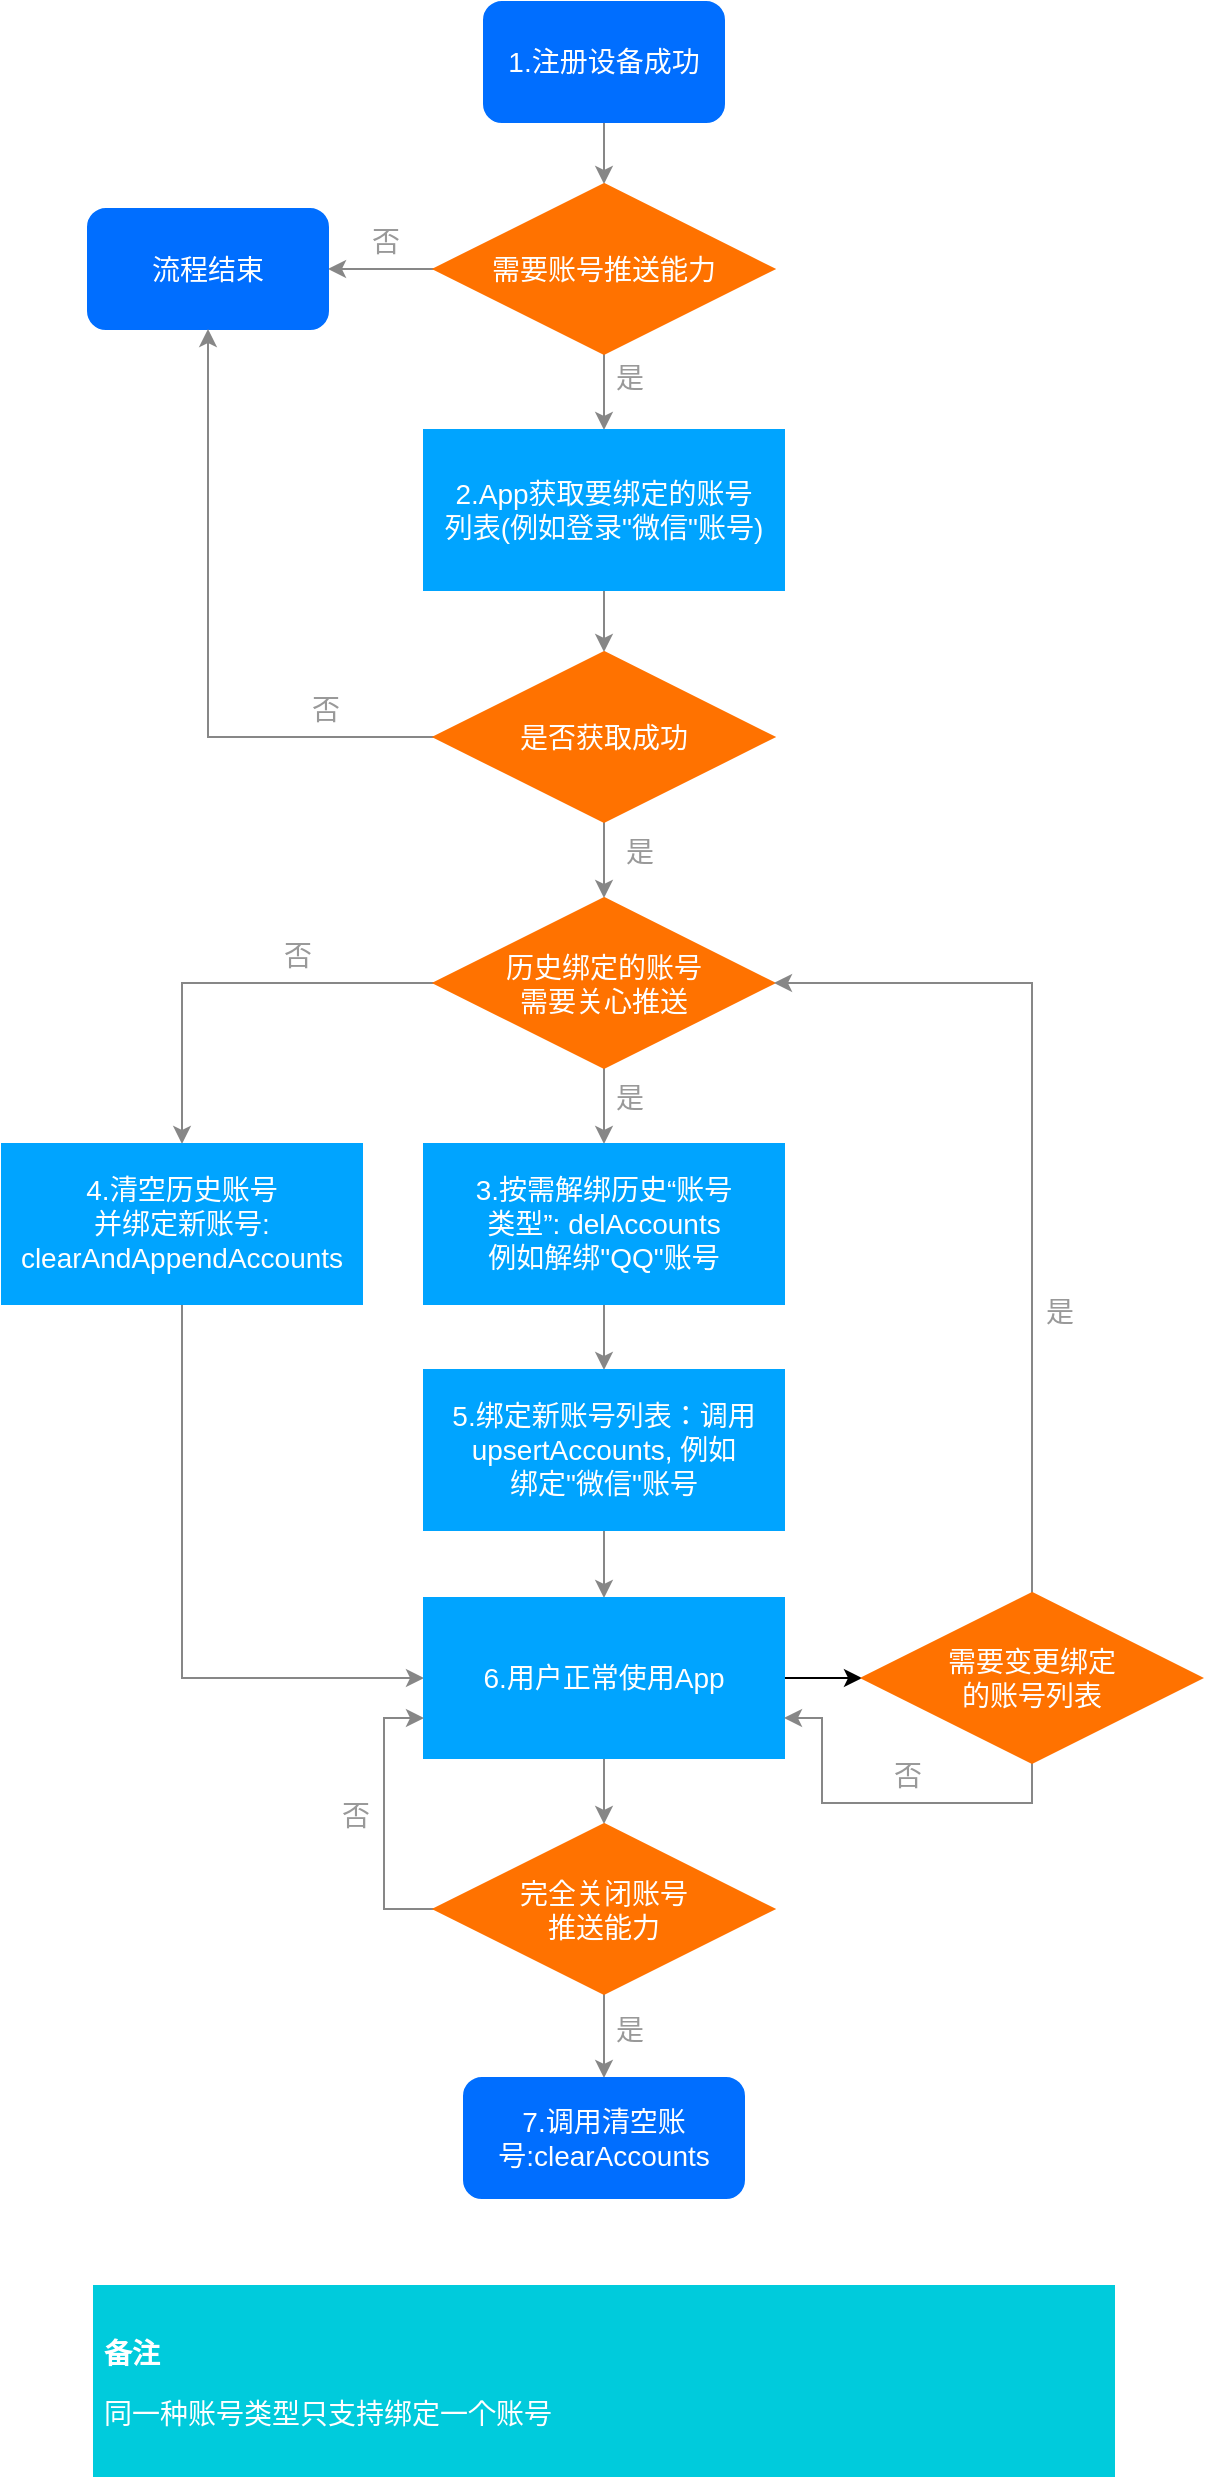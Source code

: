 <mxfile version="13.10.5" type="github">
  <diagram id="-N9uZjTop2ZxeEDGDAec" name="Page-1">
    <mxGraphModel dx="633" dy="1248" grid="0" gridSize="10" guides="1" tooltips="1" connect="1" arrows="1" fold="1" page="1" pageScale="1" pageWidth="850" pageHeight="1100" math="0" shadow="0">
      <root>
        <mxCell id="0" />
        <mxCell id="1" parent="0" />
        <mxCell id="oW4OHRRRrWkKbX1xS7YH-216" style="edgeStyle=orthogonalEdgeStyle;rounded=0;orthogonalLoop=1;jettySize=auto;html=1;entryX=0.5;entryY=0;entryDx=0;entryDy=0;fontSize=14;fontColor=#FFFFFF;strokeColor=#878787;" edge="1" parent="1" source="6" target="11">
          <mxGeometry relative="1" as="geometry" />
        </mxCell>
        <mxCell id="6" value="&lt;font face=&quot;helvetica&quot; style=&quot;font-size: 14px;&quot;&gt;1.注册设备成功&lt;/font&gt;" style="rounded=1;whiteSpace=wrap;html=1;fillColor=#006EFF;strokeColor=#006EFF;fontColor=#FFFFFF;fontSize=14;" parent="1" vertex="1">
          <mxGeometry x="360" y="21" width="120" height="60" as="geometry" />
        </mxCell>
        <mxCell id="10" value="是" style="text;html=1;strokeColor=none;fillColor=none;align=center;verticalAlign=middle;whiteSpace=wrap;rounded=0;fontSize=14;fontColor=#999999;" parent="1" vertex="1">
          <mxGeometry x="421" y="197" width="24" height="24" as="geometry" />
        </mxCell>
        <mxCell id="214" style="edgeStyle=orthogonalEdgeStyle;rounded=0;orthogonalLoop=1;jettySize=auto;html=1;exitX=0;exitY=0.5;exitDx=0;exitDy=0;entryX=1;entryY=0.5;entryDx=0;entryDy=0;fontColor=#FFFFFF;fontSize=14;strokeColor=#878787;" parent="1" source="11" target="155" edge="1">
          <mxGeometry relative="1" as="geometry" />
        </mxCell>
        <mxCell id="oW4OHRRRrWkKbX1xS7YH-218" style="edgeStyle=orthogonalEdgeStyle;rounded=0;orthogonalLoop=1;jettySize=auto;html=1;entryX=0.5;entryY=0;entryDx=0;entryDy=0;fontSize=14;fontColor=#FFFFFF;strokeColor=#878787;" edge="1" parent="1" source="11" target="159">
          <mxGeometry relative="1" as="geometry" />
        </mxCell>
        <mxCell id="11" value="需要账号推送能力" style="rhombus;whiteSpace=wrap;html=1;fillColor=#FF7200;strokeColor=#FF7200;fontColor=#FFFFFF;fontSize=14;" parent="1" vertex="1">
          <mxGeometry x="335" y="112" width="170" height="85" as="geometry" />
        </mxCell>
        <mxCell id="155" value="&lt;font face=&quot;helvetica&quot; style=&quot;font-size: 14px;&quot;&gt;流程结束&lt;br style=&quot;font-size: 14px;&quot;&gt;&lt;/font&gt;" style="rounded=1;whiteSpace=wrap;html=1;fillColor=#006EFF;strokeColor=#006EFF;fontColor=#FFFFFF;fontSize=14;" parent="1" vertex="1">
          <mxGeometry x="162" y="124.5" width="120" height="60" as="geometry" />
        </mxCell>
        <mxCell id="157" value="否" style="text;html=1;strokeColor=none;fillColor=none;align=center;verticalAlign=middle;whiteSpace=wrap;rounded=0;fontSize=14;fontColor=#999999;" parent="1" vertex="1">
          <mxGeometry x="299" y="129" width="24" height="24" as="geometry" />
        </mxCell>
        <mxCell id="oW4OHRRRrWkKbX1xS7YH-220" style="edgeStyle=orthogonalEdgeStyle;rounded=0;orthogonalLoop=1;jettySize=auto;html=1;entryX=0.5;entryY=0;entryDx=0;entryDy=0;fontSize=14;fontColor=#FFFFFF;strokeColor=#878787;" edge="1" parent="1" source="159" target="160">
          <mxGeometry relative="1" as="geometry" />
        </mxCell>
        <mxCell id="159" value="&lt;font face=&quot;helvetica&quot; style=&quot;font-size: 14px&quot;&gt;2.App获取要绑定的账号&lt;br&gt;列表(例如登录&quot;微信&quot;账号)&lt;/font&gt;" style="rounded=0;whiteSpace=wrap;html=1;fillColor=#00A4FF;strokeColor=#00A4FF;fontColor=#FFFFFF;fontSize=14;" parent="1" vertex="1">
          <mxGeometry x="330" y="235" width="180" height="80" as="geometry" />
        </mxCell>
        <mxCell id="168" style="edgeStyle=orthogonalEdgeStyle;rounded=0;orthogonalLoop=1;jettySize=auto;html=1;exitX=0.5;exitY=1;exitDx=0;exitDy=0;entryX=0.5;entryY=0;entryDx=0;entryDy=0;fontColor=#FFFFFF;fontSize=14;strokeColor=#878787;" parent="1" source="160" target="167" edge="1">
          <mxGeometry relative="1" as="geometry" />
        </mxCell>
        <mxCell id="oW4OHRRRrWkKbX1xS7YH-217" style="edgeStyle=orthogonalEdgeStyle;rounded=0;orthogonalLoop=1;jettySize=auto;html=1;entryX=0.5;entryY=1;entryDx=0;entryDy=0;fontSize=14;fontColor=#FFFFFF;strokeColor=#878787;" edge="1" parent="1" source="160" target="155">
          <mxGeometry relative="1" as="geometry" />
        </mxCell>
        <mxCell id="160" value="是否获取成功" style="rhombus;whiteSpace=wrap;html=1;fillColor=#FF7200;strokeColor=#FF7200;fontColor=#FFFFFF;fontSize=14;" parent="1" vertex="1">
          <mxGeometry x="335" y="346" width="170" height="85" as="geometry" />
        </mxCell>
        <mxCell id="165" value="否" style="text;html=1;strokeColor=none;fillColor=none;align=center;verticalAlign=middle;whiteSpace=wrap;rounded=0;fontSize=14;fontColor=#999999;" parent="1" vertex="1">
          <mxGeometry x="269" y="363" width="24" height="24" as="geometry" />
        </mxCell>
        <mxCell id="176" style="edgeStyle=orthogonalEdgeStyle;rounded=0;orthogonalLoop=1;jettySize=auto;html=1;exitX=0;exitY=0.5;exitDx=0;exitDy=0;entryX=0.5;entryY=0;entryDx=0;entryDy=0;fontColor=#FFFFFF;fontSize=14;strokeColor=#878787;" parent="1" source="167" target="175" edge="1">
          <mxGeometry relative="1" as="geometry" />
        </mxCell>
        <mxCell id="oW4OHRRRrWkKbX1xS7YH-219" style="edgeStyle=orthogonalEdgeStyle;rounded=0;orthogonalLoop=1;jettySize=auto;html=1;entryX=0.5;entryY=0;entryDx=0;entryDy=0;fontSize=14;fontColor=#FFFFFF;strokeColor=#878787;" edge="1" parent="1" source="167" target="170">
          <mxGeometry relative="1" as="geometry" />
        </mxCell>
        <mxCell id="167" value="历史绑定的账号&lt;br&gt;需要关心推送" style="rhombus;whiteSpace=wrap;html=1;fillColor=#FF7200;strokeColor=#FF7200;fontColor=#FFFFFF;fontSize=14;" parent="1" vertex="1">
          <mxGeometry x="335" y="469" width="170" height="85" as="geometry" />
        </mxCell>
        <mxCell id="169" value="是" style="text;html=1;strokeColor=none;fillColor=none;align=center;verticalAlign=middle;whiteSpace=wrap;rounded=0;fontSize=14;fontColor=#999999;" parent="1" vertex="1">
          <mxGeometry x="426" y="434" width="24" height="24" as="geometry" />
        </mxCell>
        <mxCell id="oW4OHRRRrWkKbX1xS7YH-221" style="edgeStyle=orthogonalEdgeStyle;rounded=0;orthogonalLoop=1;jettySize=auto;html=1;entryX=0.5;entryY=0;entryDx=0;entryDy=0;fontSize=14;fontColor=#FFFFFF;strokeColor=#878787;" edge="1" parent="1" source="170" target="171">
          <mxGeometry relative="1" as="geometry" />
        </mxCell>
        <mxCell id="170" value="&lt;font style=&quot;font-size: 14px&quot;&gt;&lt;font face=&quot;helvetica&quot; style=&quot;font-size: 14px&quot;&gt;3.按需解绑历史“账号&lt;br&gt;类型”:&amp;nbsp;&lt;/font&gt;&lt;span style=&quot;font-family: &amp;#34;helvetica&amp;#34; ; font-size: 14px&quot;&gt;delAccounts&lt;br&gt;例如解绑&quot;QQ&quot;账号&lt;/span&gt;&lt;/font&gt;" style="rounded=0;whiteSpace=wrap;html=1;fillColor=#00A4FF;strokeColor=#00A4FF;fontColor=#FFFFFF;fontSize=14;" parent="1" vertex="1">
          <mxGeometry x="330" y="592" width="180" height="80" as="geometry" />
        </mxCell>
        <mxCell id="oW4OHRRRrWkKbX1xS7YH-222" style="edgeStyle=orthogonalEdgeStyle;rounded=0;orthogonalLoop=1;jettySize=auto;html=1;entryX=0.5;entryY=0;entryDx=0;entryDy=0;fontSize=14;fontColor=#FFFFFF;strokeColor=#878787;" edge="1" parent="1" source="171" target="178">
          <mxGeometry relative="1" as="geometry" />
        </mxCell>
        <mxCell id="171" value="&lt;font style=&quot;font-size: 14px&quot;&gt;&lt;font face=&quot;helvetica&quot; style=&quot;font-size: 14px&quot;&gt;5.绑定新账号列表：调用&lt;br&gt;&lt;/font&gt;&lt;span style=&quot;font-family: &amp;#34;helvetica&amp;#34; ; font-size: 14px&quot;&gt;upsertAccounts, 例如&lt;br&gt;绑定&quot;微信&quot;账号&lt;/span&gt;&lt;/font&gt;" style="rounded=0;whiteSpace=wrap;html=1;fillColor=#00A4FF;strokeColor=#00A4FF;fontColor=#FFFFFF;fontSize=14;" parent="1" vertex="1">
          <mxGeometry x="330" y="705" width="180" height="80" as="geometry" />
        </mxCell>
        <mxCell id="174" value="是" style="text;html=1;strokeColor=none;fillColor=none;align=center;verticalAlign=middle;whiteSpace=wrap;rounded=0;fontSize=14;fontColor=#999999;" parent="1" vertex="1">
          <mxGeometry x="421" y="557" width="24" height="24" as="geometry" />
        </mxCell>
        <mxCell id="180" style="edgeStyle=orthogonalEdgeStyle;rounded=0;orthogonalLoop=1;jettySize=auto;html=1;exitX=0.5;exitY=1;exitDx=0;exitDy=0;entryX=0;entryY=0.5;entryDx=0;entryDy=0;fontColor=#FFFFFF;fontSize=14;strokeColor=#878787;" parent="1" source="175" target="178" edge="1">
          <mxGeometry relative="1" as="geometry" />
        </mxCell>
        <mxCell id="175" value="&lt;font face=&quot;helvetica&quot; style=&quot;font-size: 14px&quot;&gt;4.清空历史账号&lt;br&gt;并绑定新账号:&lt;br&gt;clearAndAppendAccounts&lt;/font&gt;" style="rounded=0;whiteSpace=wrap;html=1;fillColor=#00A4FF;strokeColor=#00A4FF;fontColor=#FFFFFF;fontSize=14;" parent="1" vertex="1">
          <mxGeometry x="119" y="592" width="180" height="80" as="geometry" />
        </mxCell>
        <mxCell id="177" value="否" style="text;html=1;strokeColor=none;fillColor=none;align=center;verticalAlign=middle;whiteSpace=wrap;rounded=0;fontSize=14;fontColor=#999999;" parent="1" vertex="1">
          <mxGeometry x="255" y="486" width="24" height="24" as="geometry" />
        </mxCell>
        <mxCell id="183" style="edgeStyle=orthogonalEdgeStyle;rounded=0;orthogonalLoop=1;jettySize=auto;html=1;exitX=1;exitY=0.5;exitDx=0;exitDy=0;entryX=0;entryY=0.5;entryDx=0;entryDy=0;fontColor=#FFFFFF;fontSize=14;" parent="1" source="178" target="182" edge="1">
          <mxGeometry relative="1" as="geometry" />
        </mxCell>
        <mxCell id="208" style="edgeStyle=orthogonalEdgeStyle;rounded=0;orthogonalLoop=1;jettySize=auto;html=1;exitX=0.5;exitY=1;exitDx=0;exitDy=0;entryX=0.5;entryY=0;entryDx=0;entryDy=0;fontColor=#FFFFFF;fontSize=14;strokeColor=#878787;" parent="1" source="178" target="206" edge="1">
          <mxGeometry relative="1" as="geometry" />
        </mxCell>
        <mxCell id="178" value="&lt;font face=&quot;helvetica&quot; style=&quot;font-size: 14px;&quot;&gt;6.用户正常使用App&lt;br style=&quot;font-size: 14px;&quot;&gt;&lt;/font&gt;" style="rounded=0;whiteSpace=wrap;html=1;fontColor=#FFFFFF;fontSize=14;fillColor=#00A4FF;strokeColor=#00A4FF;" parent="1" vertex="1">
          <mxGeometry x="330" y="819" width="180" height="80" as="geometry" />
        </mxCell>
        <mxCell id="184" style="edgeStyle=orthogonalEdgeStyle;rounded=0;orthogonalLoop=1;jettySize=auto;html=1;exitX=0.5;exitY=0;exitDx=0;exitDy=0;entryX=1;entryY=0.5;entryDx=0;entryDy=0;fontColor=#FFFFFF;fontSize=14;strokeColor=#878787;" parent="1" source="182" target="167" edge="1">
          <mxGeometry relative="1" as="geometry" />
        </mxCell>
        <mxCell id="186" style="edgeStyle=orthogonalEdgeStyle;rounded=0;orthogonalLoop=1;jettySize=auto;html=1;exitX=0.5;exitY=1;exitDx=0;exitDy=0;entryX=1;entryY=0.75;entryDx=0;entryDy=0;fontColor=#FFFFFF;fontSize=14;strokeColor=#878787;" parent="1" source="182" target="178" edge="1">
          <mxGeometry relative="1" as="geometry" />
        </mxCell>
        <mxCell id="182" value="需要变更绑定&lt;br&gt;的账号列表" style="rhombus;whiteSpace=wrap;html=1;fillColor=#FF7200;strokeColor=#FF7200;fontColor=#FFFFFF;fontSize=14;" parent="1" vertex="1">
          <mxGeometry x="549" y="816.5" width="170" height="85" as="geometry" />
        </mxCell>
        <mxCell id="185" value="是" style="text;html=1;strokeColor=none;fillColor=none;align=center;verticalAlign=middle;whiteSpace=wrap;rounded=0;fontSize=14;fontColor=#999999;" parent="1" vertex="1">
          <mxGeometry x="636" y="664" width="24" height="24" as="geometry" />
        </mxCell>
        <mxCell id="187" value="否" style="text;html=1;strokeColor=none;fillColor=none;align=center;verticalAlign=middle;whiteSpace=wrap;rounded=0;fontSize=14;fontColor=#999999;" parent="1" vertex="1">
          <mxGeometry x="560" y="896" width="24" height="24" as="geometry" />
        </mxCell>
        <mxCell id="209" style="edgeStyle=orthogonalEdgeStyle;rounded=0;orthogonalLoop=1;jettySize=auto;html=1;exitX=0.5;exitY=1;exitDx=0;exitDy=0;entryX=0.5;entryY=0;entryDx=0;entryDy=0;fontColor=#FFFFFF;fontSize=14;strokeColor=#878787;" parent="1" source="206" target="207" edge="1">
          <mxGeometry relative="1" as="geometry" />
        </mxCell>
        <mxCell id="211" style="edgeStyle=orthogonalEdgeStyle;rounded=0;orthogonalLoop=1;jettySize=auto;html=1;exitX=0;exitY=0.5;exitDx=0;exitDy=0;entryX=0;entryY=0.75;entryDx=0;entryDy=0;fontColor=#FFFFFF;fontSize=14;strokeColor=#878787;" parent="1" source="206" target="178" edge="1">
          <mxGeometry relative="1" as="geometry" />
        </mxCell>
        <mxCell id="206" value="完全关闭账号&lt;br&gt;推送能力" style="rhombus;whiteSpace=wrap;html=1;fillColor=#FF7200;strokeColor=#FF7200;fontColor=#FFFFFF;fontSize=14;" parent="1" vertex="1">
          <mxGeometry x="335" y="932" width="170" height="85" as="geometry" />
        </mxCell>
        <mxCell id="207" value="&lt;font face=&quot;helvetica&quot; style=&quot;font-size: 14px;&quot;&gt;&lt;font style=&quot;font-size: 14px;&quot;&gt;7.调用清空账号:clearAccounts&lt;/font&gt;&lt;br style=&quot;font-size: 14px;&quot;&gt;&lt;/font&gt;" style="rounded=1;whiteSpace=wrap;html=1;fontColor=#FFFFFF;fontSize=14;fillColor=#006EFF;strokeColor=#006EFF;" parent="1" vertex="1">
          <mxGeometry x="350" y="1059" width="140" height="60" as="geometry" />
        </mxCell>
        <mxCell id="210" value="是" style="text;html=1;strokeColor=none;fillColor=none;align=center;verticalAlign=middle;whiteSpace=wrap;rounded=0;fontSize=14;fontColor=#999999;" parent="1" vertex="1">
          <mxGeometry x="421" y="1023" width="24" height="24" as="geometry" />
        </mxCell>
        <mxCell id="212" value="否" style="text;html=1;strokeColor=none;fillColor=none;align=center;verticalAlign=middle;whiteSpace=wrap;rounded=0;fontSize=14;fontColor=#999999;" parent="1" vertex="1">
          <mxGeometry x="284" y="916" width="24" height="24" as="geometry" />
        </mxCell>
        <mxCell id="zawG__kP0czG144RKmIa-220" value="&lt;h1 style=&quot;font-size: 14px&quot;&gt;&lt;br&gt;&lt;/h1&gt;&lt;h1 style=&quot;font-size: 14px&quot;&gt;备注&lt;/h1&gt;&lt;p style=&quot;font-size: 14px&quot;&gt;同一种账号类型只支持绑定一个账号&lt;br style=&quot;font-size: 14px&quot;&gt;&lt;/p&gt;" style="text;html=1;spacing=5;spacingTop=-20;whiteSpace=wrap;overflow=hidden;rounded=0;fillColor=#00CBDC;strokeColor=#00CBDC;fontColor=#FFFFFF;fontSize=14;" parent="1" vertex="1">
          <mxGeometry x="165" y="1163" width="510" height="95" as="geometry" />
        </mxCell>
      </root>
    </mxGraphModel>
  </diagram>
</mxfile>
